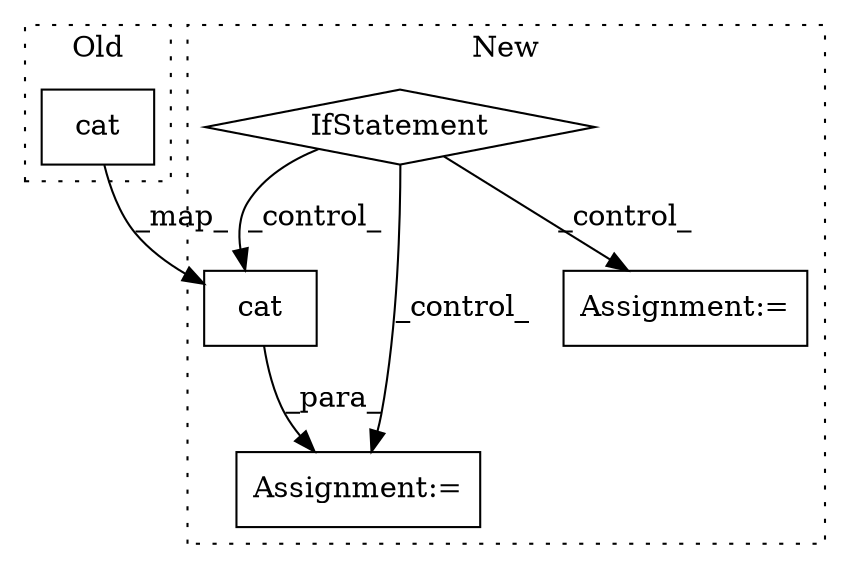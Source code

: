 digraph G {
subgraph cluster0 {
1 [label="cat" a="32" s="29633,29681" l="4,1" shape="box"];
label = "Old";
style="dotted";
}
subgraph cluster1 {
2 [label="cat" a="32" s="34037,34077" l="4,1" shape="box"];
3 [label="Assignment:=" a="7" s="34030" l="1" shape="box"];
4 [label="IfStatement" a="25" s="33687,33712" l="4,2" shape="diamond"];
5 [label="Assignment:=" a="7" s="34164" l="1" shape="box"];
label = "New";
style="dotted";
}
1 -> 2 [label="_map_"];
2 -> 3 [label="_para_"];
4 -> 2 [label="_control_"];
4 -> 3 [label="_control_"];
4 -> 5 [label="_control_"];
}